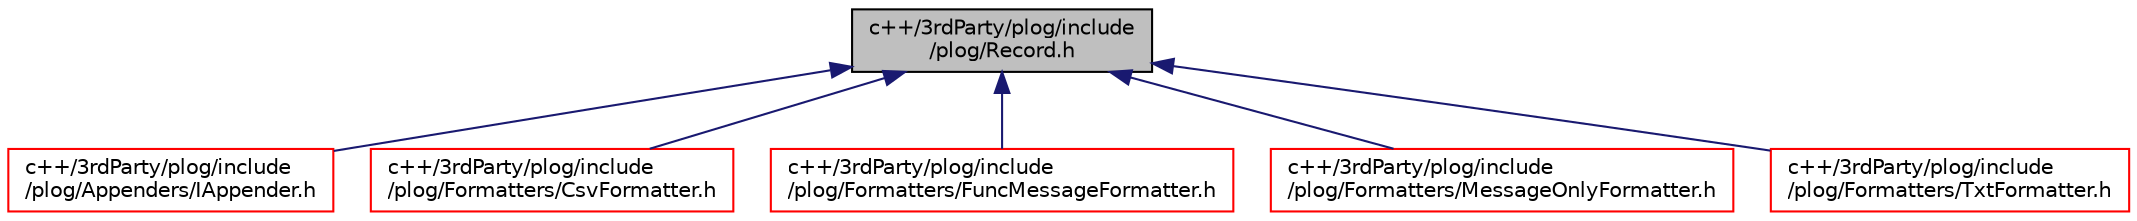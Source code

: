 digraph "c++/3rdParty/plog/include/plog/Record.h"
{
 // LATEX_PDF_SIZE
  bgcolor="transparent";
  edge [fontname="Helvetica",fontsize="10",labelfontname="Helvetica",labelfontsize="10"];
  node [fontname="Helvetica",fontsize="10",shape=record];
  Node1 [label="c++/3rdParty/plog/include\l/plog/Record.h",height=0.2,width=0.4,color="black", fillcolor="grey75", style="filled", fontcolor="black",tooltip=" "];
  Node1 -> Node2 [dir="back",color="midnightblue",fontsize="10",style="solid",fontname="Helvetica"];
  Node2 [label="c++/3rdParty/plog/include\l/plog/Appenders/IAppender.h",height=0.2,width=0.4,color="red",URL="$_i_appender_8h.html",tooltip=" "];
  Node1 -> Node54 [dir="back",color="midnightblue",fontsize="10",style="solid",fontname="Helvetica"];
  Node54 [label="c++/3rdParty/plog/include\l/plog/Formatters/CsvFormatter.h",height=0.2,width=0.4,color="red",URL="$_csv_formatter_8h.html",tooltip=" "];
  Node1 -> Node55 [dir="back",color="midnightblue",fontsize="10",style="solid",fontname="Helvetica"];
  Node55 [label="c++/3rdParty/plog/include\l/plog/Formatters/FuncMessageFormatter.h",height=0.2,width=0.4,color="red",URL="$_func_message_formatter_8h.html",tooltip=" "];
  Node1 -> Node56 [dir="back",color="midnightblue",fontsize="10",style="solid",fontname="Helvetica"];
  Node56 [label="c++/3rdParty/plog/include\l/plog/Formatters/MessageOnlyFormatter.h",height=0.2,width=0.4,color="red",URL="$_message_only_formatter_8h.html",tooltip=" "];
  Node1 -> Node57 [dir="back",color="midnightblue",fontsize="10",style="solid",fontname="Helvetica"];
  Node57 [label="c++/3rdParty/plog/include\l/plog/Formatters/TxtFormatter.h",height=0.2,width=0.4,color="red",URL="$_txt_formatter_8h.html",tooltip=" "];
}
